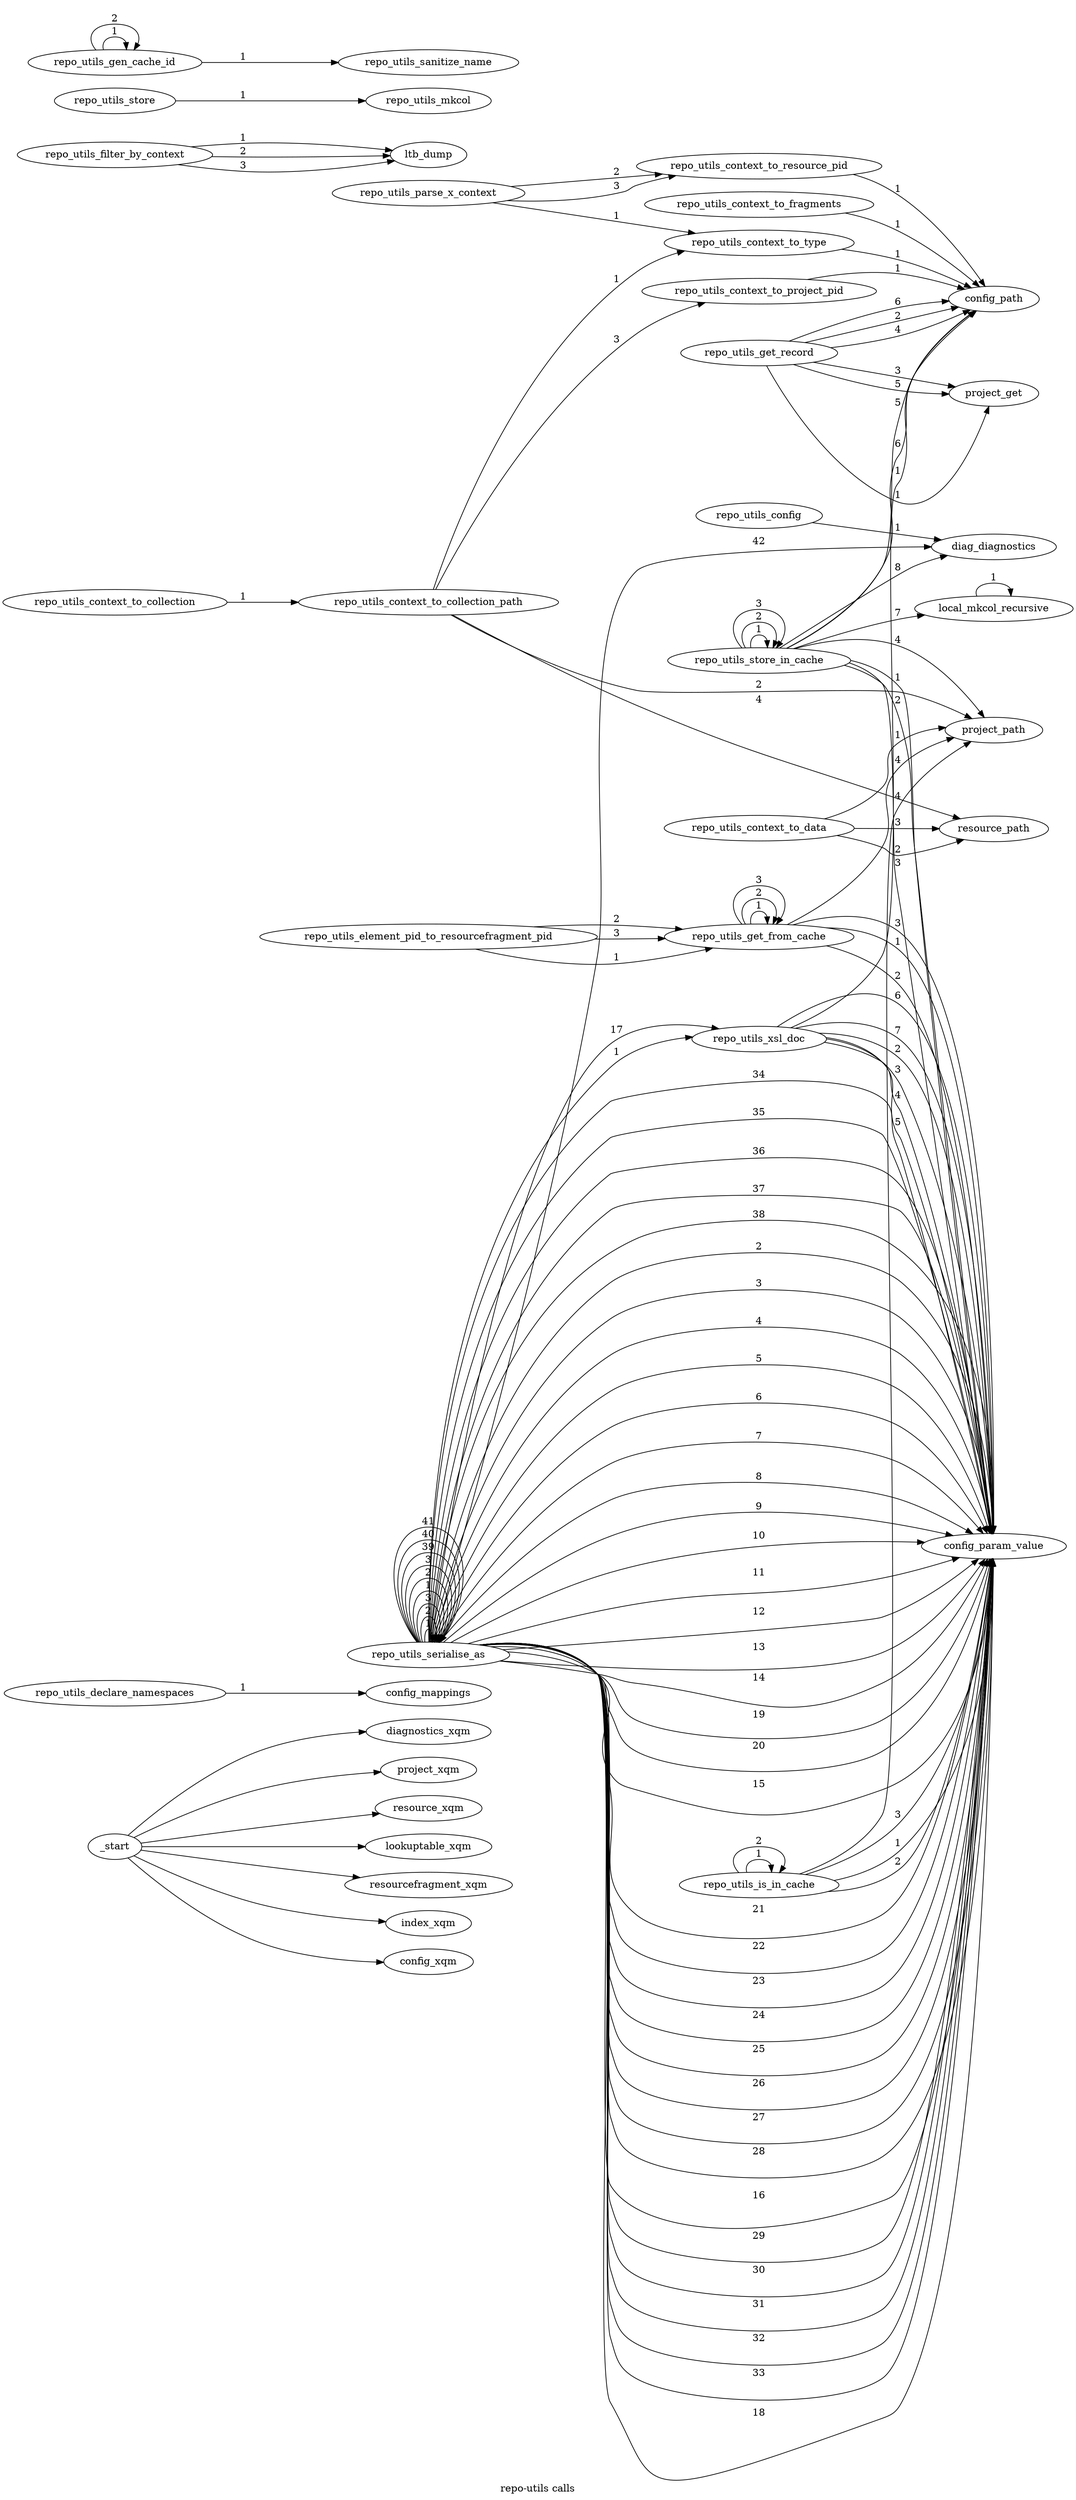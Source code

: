  /* dot -orepo_utils_calls.png -Tpng repo_utils_calls.dot */ 
digraph repo_utils_calls {
label="repo-utils calls";
rankdir=LR;
_start -> diagnostics_xqm ;
_start -> project_xqm ;
_start -> resource_xqm ;
_start -> lookuptable_xqm ;
_start -> resourcefragment_xqm ;
_start -> index_xqm ;
_start -> config_xqm ;
repo_utils_declare_namespaces -> config_mappings [label= 1 ];
repo_utils_config -> diag_diagnostics [label= 1 ];
repo_utils_context_to_collection -> repo_utils_context_to_collection_path [label= 1 ];
repo_utils_context_to_fragments -> config_path [label= 1 ];
repo_utils_context_to_collection_path -> repo_utils_context_to_type [label= 1 ];
repo_utils_context_to_collection_path -> project_path [label= 2 ];
repo_utils_context_to_collection_path -> repo_utils_context_to_project_pid [label= 3 ];
repo_utils_context_to_collection_path -> resource_path [label= 4 ];
repo_utils_context_to_type -> config_path [label= 1 ];
repo_utils_context_to_project_pid -> config_path [label= 1 ];
repo_utils_context_to_resource_pid -> config_path [label= 1 ];
repo_utils_parse_x_context -> repo_utils_context_to_type [label= 1 ];
repo_utils_parse_x_context -> repo_utils_context_to_resource_pid [label= 2 ];
repo_utils_parse_x_context -> repo_utils_context_to_resource_pid [label= 3 ];
repo_utils_context_to_data -> project_path [label= 1 ];
repo_utils_context_to_data -> resource_path [label= 2 ];
repo_utils_context_to_data -> resource_path [label= 3 ];
repo_utils_filter_by_context -> ltb_dump [label= 1 ];
repo_utils_filter_by_context -> ltb_dump [label= 2 ];
repo_utils_filter_by_context -> ltb_dump [label= 3 ];
repo_utils_element_pid_to_resourcefragment_pid -> repo_utils_get_from_cache [label= 1 ];
repo_utils_element_pid_to_resourcefragment_pid -> repo_utils_get_from_cache [label= 2 ];
repo_utils_element_pid_to_resourcefragment_pid -> repo_utils_get_from_cache [label= 3 ];
repo_utils_is_in_cache -> repo_utils_is_in_cache [label= 1 ];
repo_utils_is_in_cache -> repo_utils_is_in_cache [label= 2 ];
repo_utils_is_in_cache -> config_param_value [label= 1 ];
repo_utils_is_in_cache -> config_param_value [label= 2 ];
repo_utils_is_in_cache -> config_param_value [label= 3 ];
repo_utils_is_in_cache -> project_path [label= 4 ];
repo_utils_get_from_cache -> repo_utils_get_from_cache [label= 1 ];
repo_utils_get_from_cache -> repo_utils_get_from_cache [label= 2 ];
repo_utils_get_from_cache -> repo_utils_get_from_cache [label= 3 ];
repo_utils_get_from_cache -> config_param_value [label= 1 ];
repo_utils_get_from_cache -> config_param_value [label= 2 ];
repo_utils_get_from_cache -> config_param_value [label= 3 ];
repo_utils_get_from_cache -> project_path [label= 4 ];
repo_utils_store_in_cache -> repo_utils_store_in_cache [label= 1 ];
repo_utils_store_in_cache -> repo_utils_store_in_cache [label= 2 ];
repo_utils_store_in_cache -> repo_utils_store_in_cache [label= 3 ];
repo_utils_store_in_cache -> config_param_value [label= 1 ];
repo_utils_store_in_cache -> config_param_value [label= 2 ];
repo_utils_store_in_cache -> config_param_value [label= 3 ];
repo_utils_store_in_cache -> project_path [label= 4 ];
repo_utils_store_in_cache -> config_path [label= 5 ];
repo_utils_store_in_cache -> config_path [label= 6 ];
repo_utils_store_in_cache -> local_mkcol_recursive [label= 7 ];
repo_utils_store_in_cache -> diag_diagnostics [label= 8 ];
repo_utils_store -> repo_utils_mkcol [label= 1 ];
repo_utils_gen_cache_id -> repo_utils_gen_cache_id [label= 1 ];
repo_utils_gen_cache_id -> repo_utils_gen_cache_id [label= 2 ];
repo_utils_gen_cache_id -> repo_utils_sanitize_name [label= 1 ];
repo_utils_serialise_as -> repo_utils_serialise_as [label= 1 ];
repo_utils_serialise_as -> repo_utils_serialise_as [label= 2 ];
repo_utils_serialise_as -> repo_utils_serialise_as [label= 3 ];
repo_utils_serialise_as -> repo_utils_serialise_as [label= 1 ];
repo_utils_serialise_as -> repo_utils_serialise_as [label= 2 ];
repo_utils_serialise_as -> repo_utils_serialise_as [label= 3 ];
repo_utils_serialise_as -> repo_utils_xsl_doc [label= 1 ];
repo_utils_serialise_as -> config_param_value [label= 2 ];
repo_utils_serialise_as -> config_param_value [label= 3 ];
repo_utils_serialise_as -> config_param_value [label= 4 ];
repo_utils_serialise_as -> config_param_value [label= 5 ];
repo_utils_serialise_as -> config_param_value [label= 6 ];
repo_utils_serialise_as -> config_param_value [label= 7 ];
repo_utils_serialise_as -> config_param_value [label= 8 ];
repo_utils_serialise_as -> config_param_value [label= 9 ];
repo_utils_serialise_as -> config_param_value [label= 10 ];
repo_utils_serialise_as -> config_param_value [label= 11 ];
repo_utils_serialise_as -> config_param_value [label= 12 ];
repo_utils_serialise_as -> config_param_value [label= 13 ];
repo_utils_serialise_as -> config_param_value [label= 14 ];
repo_utils_serialise_as -> config_param_value [label= 15 ];
repo_utils_serialise_as -> config_param_value [label= 16 ];
repo_utils_serialise_as -> repo_utils_xsl_doc [label= 17 ];
repo_utils_serialise_as -> config_param_value [label= 18 ];
repo_utils_serialise_as -> config_param_value [label= 19 ];
repo_utils_serialise_as -> config_param_value [label= 20 ];
repo_utils_serialise_as -> config_param_value [label= 21 ];
repo_utils_serialise_as -> config_param_value [label= 22 ];
repo_utils_serialise_as -> config_param_value [label= 23 ];
repo_utils_serialise_as -> config_param_value [label= 24 ];
repo_utils_serialise_as -> config_param_value [label= 25 ];
repo_utils_serialise_as -> config_param_value [label= 26 ];
repo_utils_serialise_as -> config_param_value [label= 27 ];
repo_utils_serialise_as -> config_param_value [label= 28 ];
repo_utils_serialise_as -> config_param_value [label= 29 ];
repo_utils_serialise_as -> config_param_value [label= 30 ];
repo_utils_serialise_as -> config_param_value [label= 31 ];
repo_utils_serialise_as -> config_param_value [label= 32 ];
repo_utils_serialise_as -> config_param_value [label= 33 ];
repo_utils_serialise_as -> config_param_value [label= 34 ];
repo_utils_serialise_as -> config_param_value [label= 35 ];
repo_utils_serialise_as -> config_param_value [label= 36 ];
repo_utils_serialise_as -> config_param_value [label= 37 ];
repo_utils_serialise_as -> config_param_value [label= 38 ];
repo_utils_serialise_as -> repo_utils_serialise_as [label= 39 ];
repo_utils_serialise_as -> repo_utils_serialise_as [label= 40 ];
repo_utils_serialise_as -> repo_utils_serialise_as [label= 41 ];
repo_utils_serialise_as -> diag_diagnostics [label= 42 ];
repo_utils_xsl_doc -> config_path [label= 1 ];
repo_utils_xsl_doc -> config_param_value [label= 2 ];
repo_utils_xsl_doc -> config_param_value [label= 3 ];
repo_utils_xsl_doc -> config_param_value [label= 4 ];
repo_utils_xsl_doc -> config_param_value [label= 5 ];
repo_utils_xsl_doc -> config_param_value [label= 6 ];
repo_utils_xsl_doc -> config_param_value [label= 7 ];
local_mkcol_recursive -> local_mkcol_recursive [label= 1 ];
repo_utils_get_record -> project_get [label= 1 ];
repo_utils_get_record -> config_path [label= 2 ];
repo_utils_get_record -> project_get [label= 3 ];
repo_utils_get_record -> config_path [label= 4 ];
repo_utils_get_record -> project_get [label= 5 ];
repo_utils_get_record -> config_path [label= 6 ];
}
